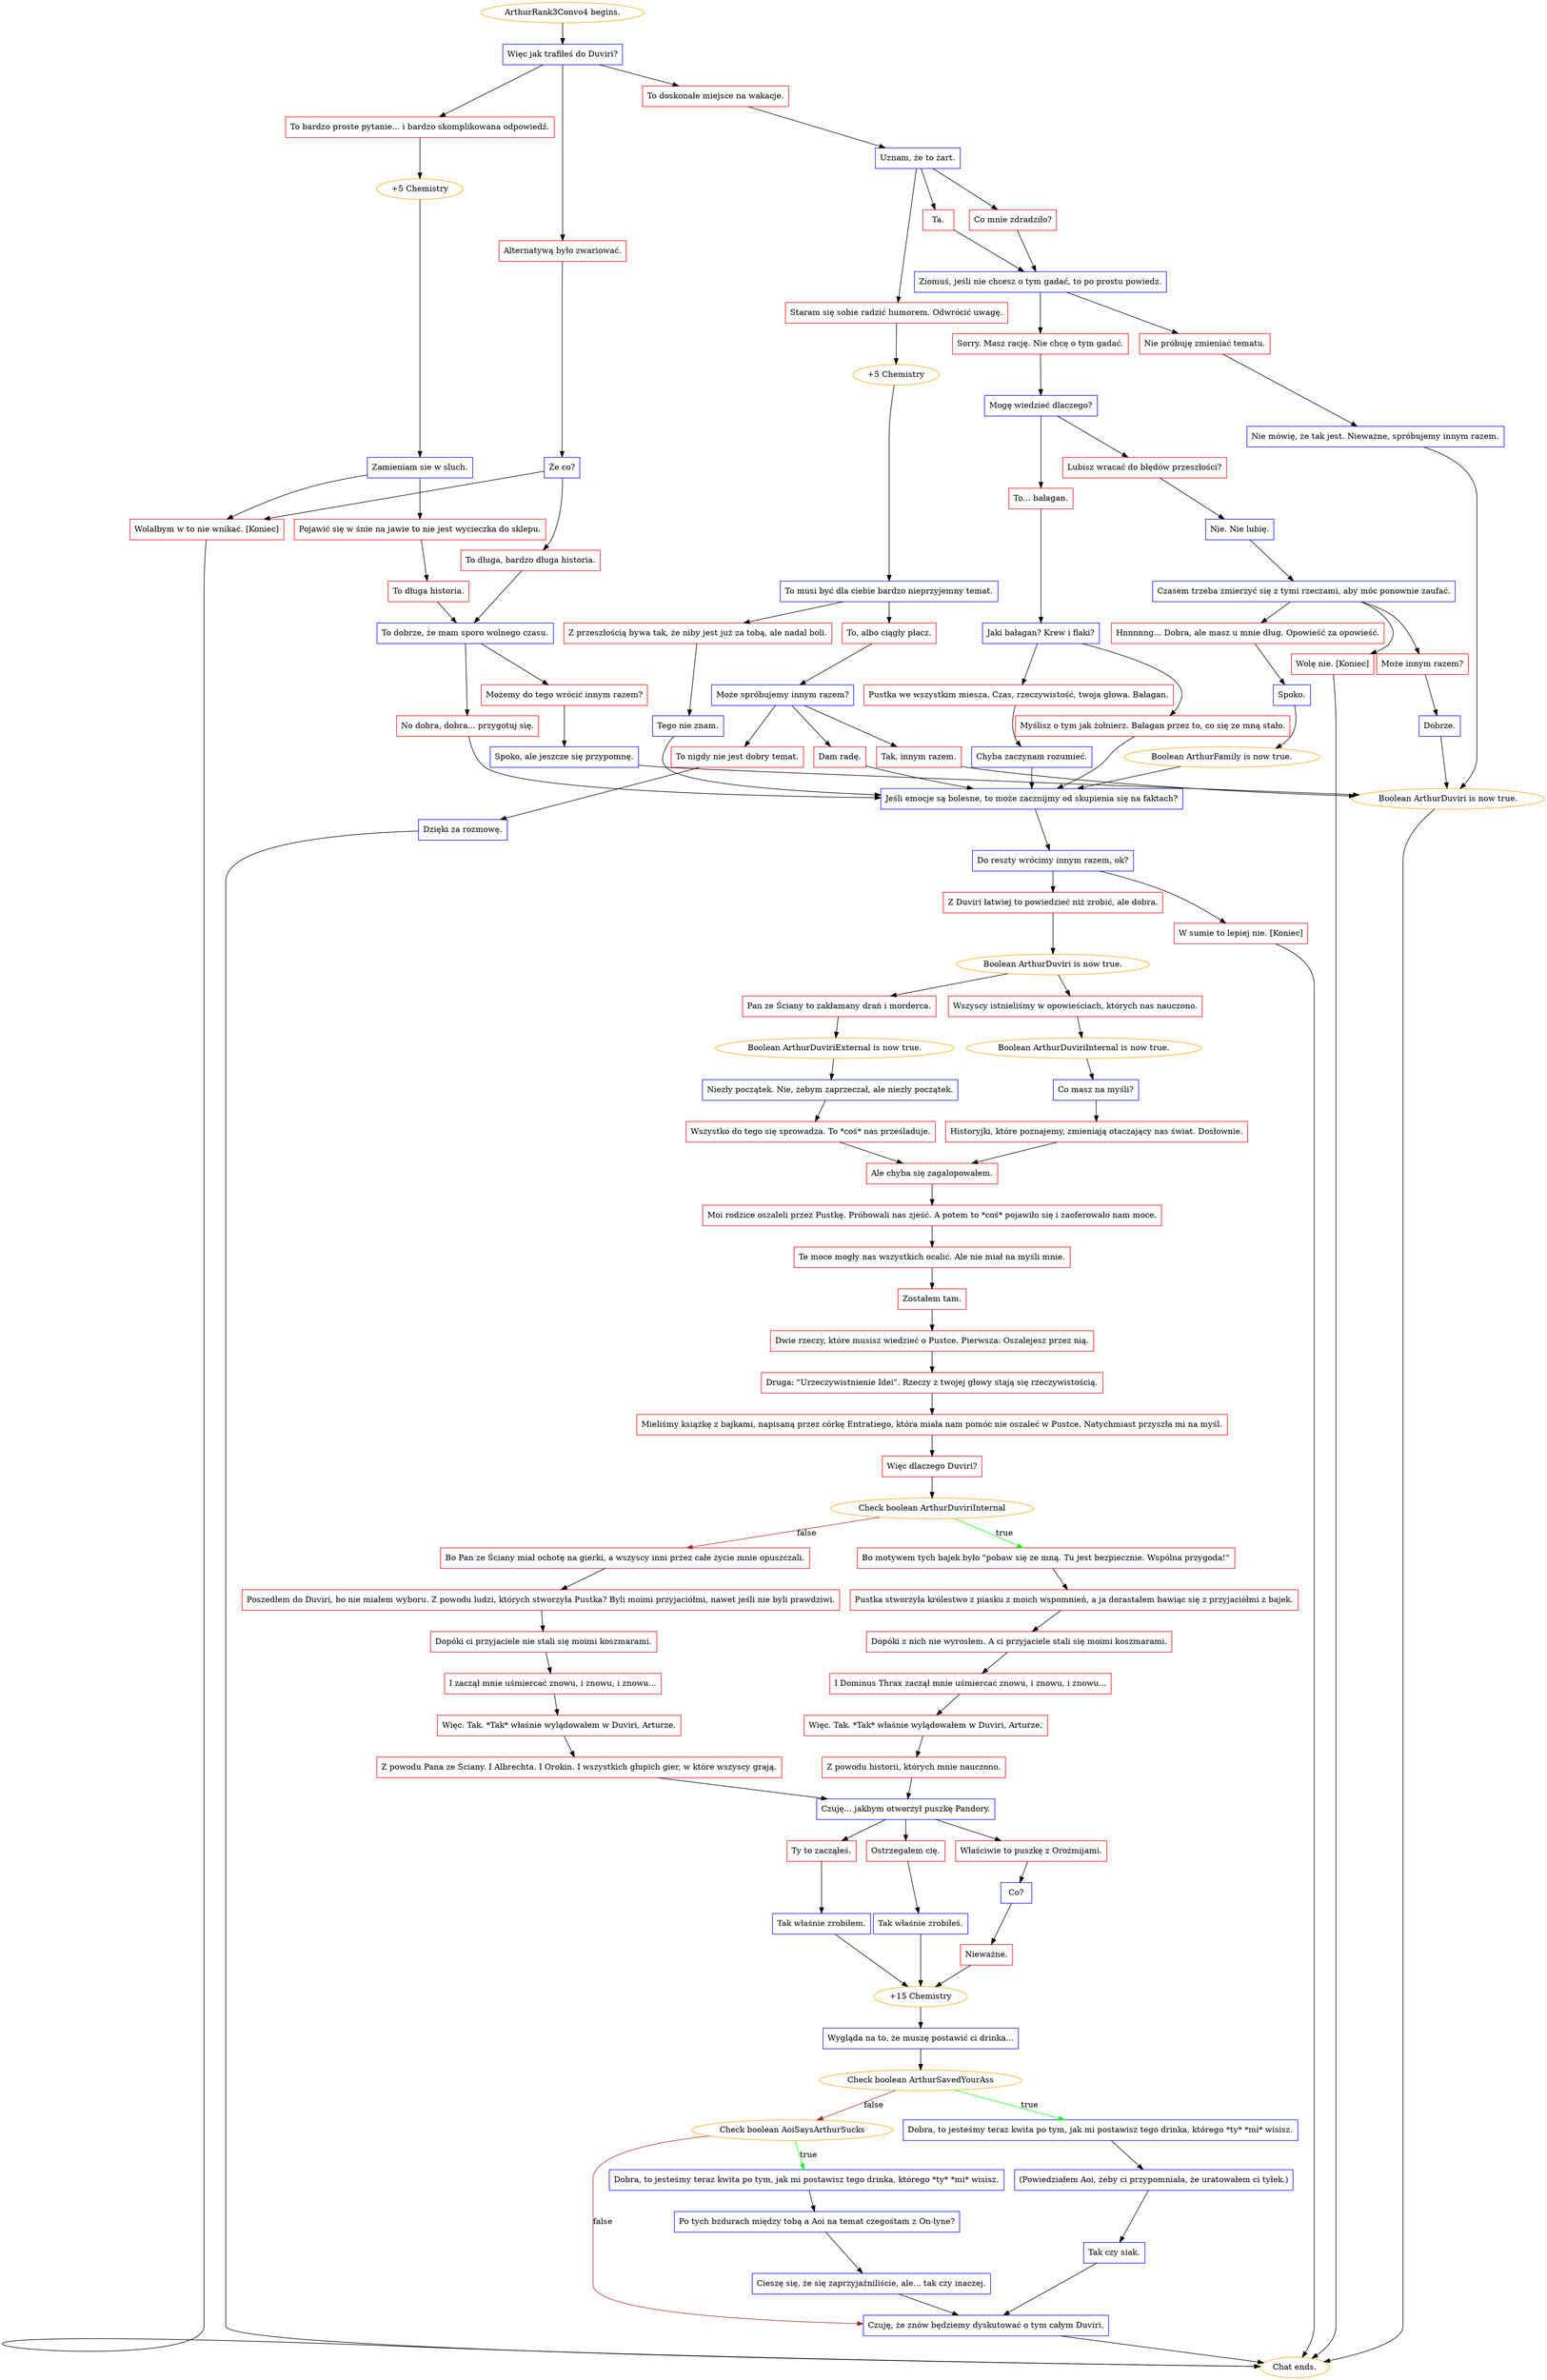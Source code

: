 digraph {
	"ArthurRank3Convo4 begins." [color=orange];
		"ArthurRank3Convo4 begins." -> j555781263;
	j555781263 [label="Więc jak trafiłeś do Duviri?",shape=box,color=blue];
		j555781263 -> j1892475252;
		j555781263 -> j721429493;
		j555781263 -> j1164129031;
	j1892475252 [label="To bardzo proste pytanie... i bardzo skomplikowana odpowiedź.",shape=box,color=red];
		j1892475252 -> j107683847;
	j721429493 [label="Alternatywą było zwariować.",shape=box,color=red];
		j721429493 -> j3650031607;
	j1164129031 [label="To doskonałe miejsce na wakacje.",shape=box,color=red];
		j1164129031 -> j1814883292;
	j107683847 [label="+5 Chemistry",color=orange];
		j107683847 -> j373115013;
	j3650031607 [label="Że co?",shape=box,color=blue];
		j3650031607 -> j2913939369;
		j3650031607 -> j2159278167;
	j1814883292 [label="Uznam, że to żart.",shape=box,color=blue];
		j1814883292 -> j3637089677;
		j1814883292 -> j4148231616;
		j1814883292 -> j1997872522;
	j373115013 [label="Zamieniam sie w sluch.",shape=box,color=blue];
		j373115013 -> j3246936047;
		j373115013 -> j2159278167;
	j2913939369 [label="To długa, bardzo długa historia.",shape=box,color=red];
		j2913939369 -> j860033971;
	j2159278167 [label="Wolałbym w to nie wnikać. [Koniec]",shape=box,color=red];
		j2159278167 -> "Chat ends.";
	j3637089677 [label="Staram się sobie radzić humorem. Odwrócić uwagę.",shape=box,color=red];
		j3637089677 -> j2716445730;
	j4148231616 [label="Ta.",shape=box,color=red];
		j4148231616 -> j3095259368;
	j1997872522 [label="Co mnie zdradziło?",shape=box,color=red];
		j1997872522 -> j3095259368;
	j3246936047 [label="Pojawić się w śnie na jawie to nie jest wycieczka do sklepu.",shape=box,color=red];
		j3246936047 -> j145276296;
	j860033971 [label="To dobrze, że mam sporo wolnego czasu.",shape=box,color=blue];
		j860033971 -> j1965976646;
		j860033971 -> j2798811935;
	"Chat ends." [color=orange];
	j2716445730 [label="+5 Chemistry",color=orange];
		j2716445730 -> j3586985065;
	j3095259368 [label="Ziomuś, jeśli nie chcesz o tym gadać, to po prostu powiedz.",shape=box,color=blue];
		j3095259368 -> j2660041665;
		j3095259368 -> j3320868872;
	j145276296 [label="To długa historia.",shape=box,color=red];
		j145276296 -> j860033971;
	j1965976646 [label="No dobra, dobra... przygotuj się.",shape=box,color=red];
		j1965976646 -> j383895000;
	j2798811935 [label="Możemy do tego wrócić innym razem?",shape=box,color=red];
		j2798811935 -> j55682096;
	j3586985065 [label="To musi być dla ciebie bardzo nieprzyjemny temat.",shape=box,color=blue];
		j3586985065 -> j1158497467;
		j3586985065 -> j1909638194;
	j2660041665 [label="Sorry. Masz rację. Nie chcę o tym gadać.",shape=box,color=red];
		j2660041665 -> j2424930408;
	j3320868872 [label="Nie próbuję zmieniać tematu.",shape=box,color=red];
		j3320868872 -> j1772776122;
	j383895000 [label="Jeśli emocje są bolesne, to może zacznijmy od skupienia się na faktach?",shape=box,color=blue];
		j383895000 -> j1058747381;
	j55682096 [label="Spoko, ale jeszcze się przypomnę.",shape=box,color=blue];
		j55682096 -> j1992354670;
	j1158497467 [label="Z przeszłością bywa tak, że niby jest już za tobą, ale nadal boli.",shape=box,color=red];
		j1158497467 -> j2454790508;
	j1909638194 [label="To, albo ciągły płacz.",shape=box,color=red];
		j1909638194 -> j4253950408;
	j2424930408 [label="Mogę wiedzieć dlaczego?",shape=box,color=blue];
		j2424930408 -> j1286397870;
		j2424930408 -> j1093376438;
	j1772776122 [label="Nie mówię, że tak jest. Nieważne, spróbujemy innym razem.",shape=box,color=blue];
		j1772776122 -> j1992354670;
	j1058747381 [label="Do reszty wrócimy innym razem, ok?",shape=box,color=blue];
		j1058747381 -> j2496627541;
		j1058747381 -> j3748759415;
	j1992354670 [label="Boolean ArthurDuviri is now true.",color=orange];
		j1992354670 -> "Chat ends.";
	j2454790508 [label="Tego nie znam.",shape=box,color=blue];
		j2454790508 -> j383895000;
	j4253950408 [label="Może spróbujemy innym razem?",shape=box,color=blue];
		j4253950408 -> j1135814443;
		j4253950408 -> j3119089971;
		j4253950408 -> j3688604953;
	j1286397870 [label="To... bałagan.",shape=box,color=red];
		j1286397870 -> j3969326770;
	j1093376438 [label="Lubisz wracać do błędów przeszłości?",shape=box,color=red];
		j1093376438 -> j2596231464;
	j2496627541 [label="Z Duviri łatwiej to powiedzieć niż zrobić, ale dobra.",shape=box,color=red];
		j2496627541 -> j2288046648;
	j3748759415 [label="W sumie to lepiej nie. [Koniec]",shape=box,color=red];
		j3748759415 -> "Chat ends.";
	j1135814443 [label="Dam radę.",shape=box,color=red];
		j1135814443 -> j383895000;
	j3119089971 [label="Tak, innym razem.",shape=box,color=red];
		j3119089971 -> j1992354670;
	j3688604953 [label="To nigdy nie jest dobry temat.",shape=box,color=red];
		j3688604953 -> j870408544;
	j3969326770 [label="Jaki bałagan? Krew i flaki?",shape=box,color=blue];
		j3969326770 -> j3080437886;
		j3969326770 -> j1906018570;
	j2596231464 [label="Nie. Nie lubię.",shape=box,color=blue];
		j2596231464 -> j75805565;
	j2288046648 [label="Boolean ArthurDuviri is now true.",color=orange];
		j2288046648 -> j685171820;
		j2288046648 -> j1772947415;
	j870408544 [label="Dzięki za rozmowę.",shape=box,color=blue];
		j870408544 -> "Chat ends.";
	j3080437886 [label="Pustka we wszystkim miesza. Czas, rzeczywistość, twoja głowa. Bałagan.",shape=box,color=red];
		j3080437886 -> j653246294;
	j1906018570 [label="Myślisz o tym jak żołnierz. Bałagan przez to, co się ze mną stało.",shape=box,color=red];
		j1906018570 -> j383895000;
	j75805565 [label="Czasem trzeba zmierzyć się z tymi rzeczami, aby móc ponownie zaufać.",shape=box,color=blue];
		j75805565 -> j2117510914;
		j75805565 -> j3508156778;
		j75805565 -> j3895525256;
	j685171820 [label="Wszyscy istnieliśmy w opowieściach, których nas nauczono.",shape=box,color=red];
		j685171820 -> j501473223;
	j1772947415 [label="Pan ze Ściany to zakłamany drań i morderca.",shape=box,color=red];
		j1772947415 -> j2060141555;
	j653246294 [label="Chyba zaczynam rozumieć.",shape=box,color=blue];
		j653246294 -> j383895000;
	j2117510914 [label="Hnnnnng... Dobra, ale masz u mnie dług. Opowieść za opowieść.",shape=box,color=red];
		j2117510914 -> j241533665;
	j3508156778 [label="Może innym razem?",shape=box,color=red];
		j3508156778 -> j431901383;
	j3895525256 [label="Wolę nie. [Koniec]",shape=box,color=red];
		j3895525256 -> "Chat ends.";
	j501473223 [label="Boolean ArthurDuviriInternal is now true.",color=orange];
		j501473223 -> j3746556179;
	j2060141555 [label="Boolean ArthurDuviriExternal is now true.",color=orange];
		j2060141555 -> j3293533659;
	j241533665 [label="Spoko.",shape=box,color=blue];
		j241533665 -> j838103634;
	j431901383 [label="Dobrze.",shape=box,color=blue];
		j431901383 -> j1992354670;
	j3746556179 [label="Co masz na myśli?",shape=box,color=blue];
		j3746556179 -> j1194599337;
	j3293533659 [label="Niezły początek. Nie, żebym zaprzeczał, ale niezły początek.",shape=box,color=blue];
		j3293533659 -> j3548700393;
	j838103634 [label="Boolean ArthurFamily is now true.",color=orange];
		j838103634 -> j383895000;
	j1194599337 [label="Historyjki, które poznajemy, zmieniają otaczający nas świat. Dosłownie.",shape=box,color=red];
		j1194599337 -> j4201953659;
	j3548700393 [label="Wszystko do tego się sprowadza. To *coś* nas prześladuje.",shape=box,color=red];
		j3548700393 -> j4201953659;
	j4201953659 [label="Ale chyba się zagalopowałem.",shape=box,color=red];
		j4201953659 -> j1658027845;
	j1658027845 [label="Moi rodzice oszaleli przez Pustkę. Próbowali nas zjeść. A potem to *coś* pojawiło się i zaoferowało nam moce.",shape=box,color=red];
		j1658027845 -> j3669210617;
	j3669210617 [label="Te moce mogły nas wszystkich ocalić. Ale nie miał na myśli mnie.",shape=box,color=red];
		j3669210617 -> j1968546586;
	j1968546586 [label="Zostałem tam.",shape=box,color=red];
		j1968546586 -> j1963877039;
	j1963877039 [label="Dwie rzeczy, które musisz wiedzieć o Pustce. Pierwsza: Oszalejesz przez nią.",shape=box,color=red];
		j1963877039 -> j1743088120;
	j1743088120 [label="Druga: \"Urzeczywistnienie Idei\". Rzeczy z twojej głowy stają się rzeczywistością.",shape=box,color=red];
		j1743088120 -> j2777461340;
	j2777461340 [label="Mieliśmy książkę z bajkami, napisaną przez córkę Entratiego, która miała nam pomóc nie oszaleć w Pustce. Natychmiast przyszła mi na myśl.",shape=box,color=red];
		j2777461340 -> j90299499;
	j90299499 [label="Więc dlaczego Duviri?",shape=box,color=red];
		j90299499 -> j3129190836;
	j3129190836 [label="Check boolean ArthurDuviriInternal",color=orange];
		j3129190836 -> j3281061813 [label=true,color=green];
		j3129190836 -> j2275216265 [label=false,color=brown];
	j3281061813 [label="Bo motywem tych bajek było \"pobaw się ze mną. Tu jest bezpiecznie. Wspólna przygoda!\"",shape=box,color=red];
		j3281061813 -> j3281644528;
	j2275216265 [label="Bo Pan ze Ściany miał ochotę na gierki, a wszyscy inni przez całe życie mnie opuszczali.",shape=box,color=red];
		j2275216265 -> j2476245268;
	j3281644528 [label="Pustka stworzyła królestwo z piasku z moich wspomnień, a ja dorastałem bawiąc się z przyjaciółmi z bajek.",shape=box,color=red];
		j3281644528 -> j1258540429;
	j2476245268 [label="Poszedłem do Duviri, bo nie miałem wyboru. Z powodu ludzi, których stworzyła Pustka? Byli moimi przyjaciółmi, nawet jeśli nie byli prawdziwi.",shape=box,color=red];
		j2476245268 -> j816044260;
	j1258540429 [label="Dopóki z nich nie wyrosłem. A ci przyjaciele stali się moimi koszmarami.",shape=box,color=red];
		j1258540429 -> j1489333433;
	j816044260 [label="Dopóki ci przyjaciele nie stali się moimi koszmarami.",shape=box,color=red];
		j816044260 -> j803353767;
	j1489333433 [label="I Dominus Thrax zaczął mnie uśmiercać znowu, i znowu, i znowu...",shape=box,color=red];
		j1489333433 -> j3191678288;
	j803353767 [label="I zaczął mnie uśmiercać znowu, i znowu, i znowu...",shape=box,color=red];
		j803353767 -> j4138327317;
	j3191678288 [label="Więc. Tak. *Tak* właśnie wylądowałem w Duviri, Arturze.",shape=box,color=red];
		j3191678288 -> j920319118;
	j4138327317 [label="Więc. Tak. *Tak* właśnie wylądowałem w Duviri, Arturze.",shape=box,color=red];
		j4138327317 -> j3334235451;
	j920319118 [label="Z powodu historii, których mnie nauczono.",shape=box,color=red];
		j920319118 -> j1967901969;
	j3334235451 [label="Z powodu Pana ze Ściany. I Albrechta. I Orokin. I wszystkich głupich gier, w które wszyscy grają.",shape=box,color=red];
		j3334235451 -> j1967901969;
	j1967901969 [label="Czuję... jakbym otworzył puszkę Pandory.",shape=box,color=blue];
		j1967901969 -> j3385451611;
		j1967901969 -> j3196838425;
		j1967901969 -> j3199374785;
	j3385451611 [label="Właściwie to puszkę z Orożmijami.",shape=box,color=red];
		j3385451611 -> j2931059550;
	j3196838425 [label="Ty to zacząłeś.",shape=box,color=red];
		j3196838425 -> j1999555482;
	j3199374785 [label="Ostrzegałem cię.",shape=box,color=red];
		j3199374785 -> j2519384000;
	j2931059550 [label="Co?",shape=box,color=blue];
		j2931059550 -> j2850735305;
	j1999555482 [label="Tak właśnie zrobiłem.",shape=box,color=blue];
		j1999555482 -> j468054852;
	j2519384000 [label="Tak właśnie zrobiłeś.",shape=box,color=blue];
		j2519384000 -> j468054852;
	j2850735305 [label="Nieważne.",shape=box,color=red];
		j2850735305 -> j468054852;
	j468054852 [label="+15 Chemistry",color=orange];
		j468054852 -> j3246172334;
	j3246172334 [label="Wygląda na to, że muszę postawić ci drinka...",shape=box,color=blue];
		j3246172334 -> j3425600581;
	j3425600581 [label="Check boolean ArthurSavedYourAss",color=orange];
		j3425600581 -> j4080669358 [label=true,color=green];
		j3425600581 -> j75274710 [label=false,color=brown];
	j4080669358 [label="Dobra, to jesteśmy teraz kwita po tym, jak mi postawisz tego drinka, którego *ty* *mi* wisisz.",shape=box,color=blue];
		j4080669358 -> j699709775;
	j75274710 [label="Check boolean AoiSaysArthurSucks",color=orange];
		j75274710 -> j212619466 [label=true,color=green];
		j75274710 -> j3658280943 [label=false,color=brown];
	j699709775 [label="(Powiedziałem Aoi, żeby ci przypomniała, że uratowałem ci tyłek.)",shape=box,color=blue];
		j699709775 -> j297292043;
	j212619466 [label="Dobra, to jesteśmy teraz kwita po tym, jak mi postawisz tego drinka, którego *ty* *mi* wisisz.",shape=box,color=blue];
		j212619466 -> j1651476114;
	j3658280943 [label="Czuję, że znów będziemy dyskutować o tym całym Duviri.",shape=box,color=blue];
		j3658280943 -> "Chat ends.";
	j297292043 [label="Tak czy siak.",shape=box,color=blue];
		j297292043 -> j3658280943;
	j1651476114 [label="Po tych bzdurach między tobą a Aoi na temat czegośtam z On-lyne?",shape=box,color=blue];
		j1651476114 -> j363378515;
	j363378515 [label="Cieszę się, że się zaprzyjaźniliście, ale... tak czy inaczej.",shape=box,color=blue];
		j363378515 -> j3658280943;
}
